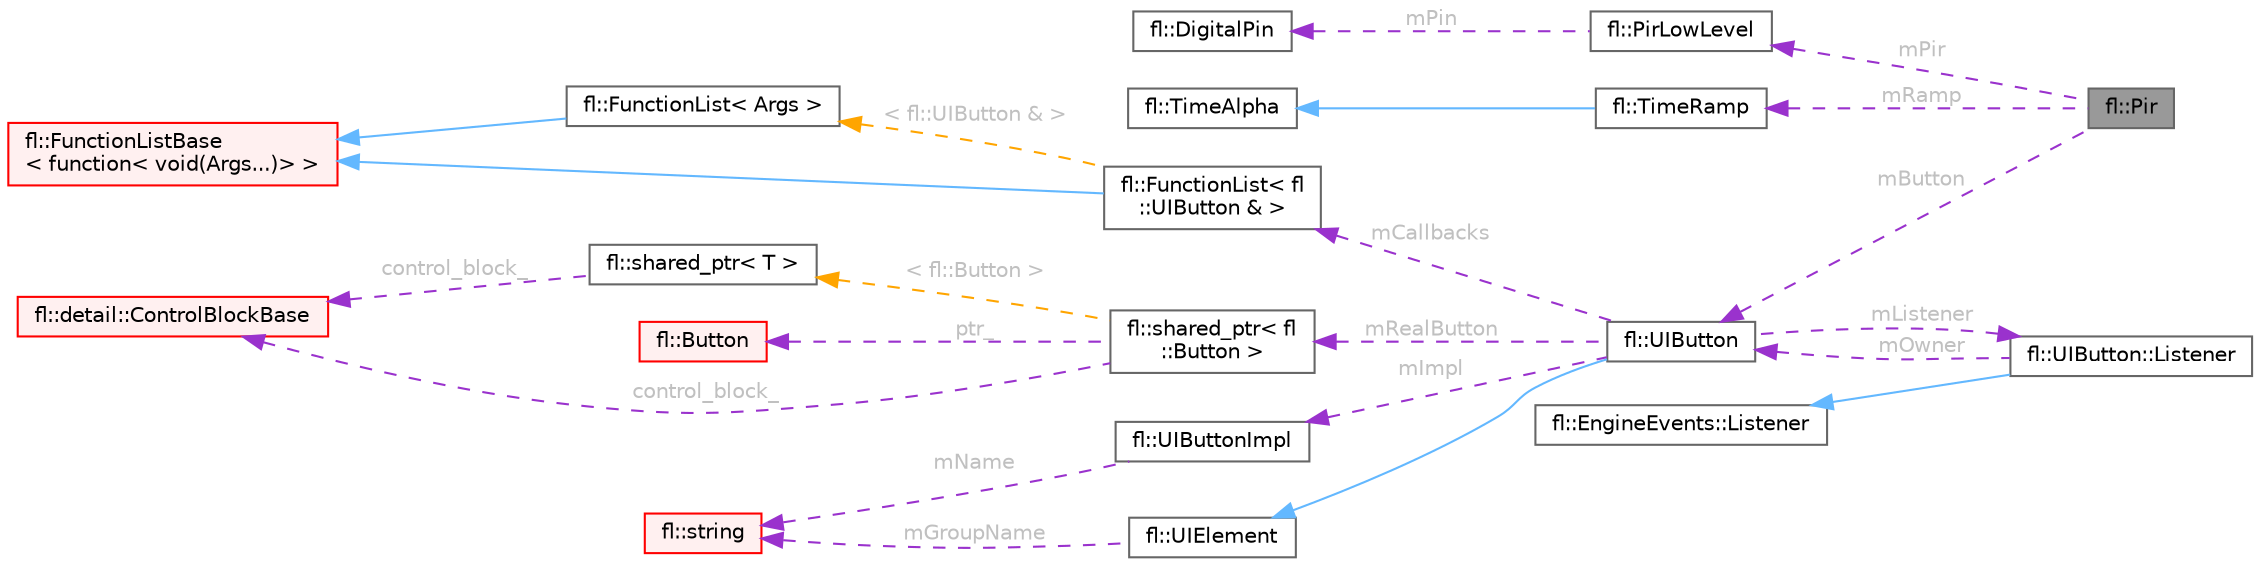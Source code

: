 digraph "fl::Pir"
{
 // INTERACTIVE_SVG=YES
 // LATEX_PDF_SIZE
  bgcolor="transparent";
  edge [fontname=Helvetica,fontsize=10,labelfontname=Helvetica,labelfontsize=10];
  node [fontname=Helvetica,fontsize=10,shape=box,height=0.2,width=0.4];
  rankdir="LR";
  Node1 [id="Node000001",label="fl::Pir",height=0.2,width=0.4,color="gray40", fillcolor="grey60", style="filled", fontcolor="black",tooltip=" "];
  Node2 -> Node1 [id="edge1_Node000001_Node000002",dir="back",color="darkorchid3",style="dashed",tooltip=" ",label=" mPir",fontcolor="grey" ];
  Node2 [id="Node000002",label="fl::PirLowLevel",height=0.2,width=0.4,color="gray40", fillcolor="white", style="filled",URL="$da/d06/classfl_1_1_pir_low_level.html",tooltip=" "];
  Node3 -> Node2 [id="edge2_Node000002_Node000003",dir="back",color="darkorchid3",style="dashed",tooltip=" ",label=" mPin",fontcolor="grey" ];
  Node3 [id="Node000003",label="fl::DigitalPin",height=0.2,width=0.4,color="gray40", fillcolor="white", style="filled",URL="$d0/d32/classfl_1_1_digital_pin.html",tooltip=" "];
  Node4 -> Node1 [id="edge3_Node000001_Node000004",dir="back",color="darkorchid3",style="dashed",tooltip=" ",label=" mRamp",fontcolor="grey" ];
  Node4 [id="Node000004",label="fl::TimeRamp",height=0.2,width=0.4,color="gray40", fillcolor="white", style="filled",URL="$d0/d9d/classfl_1_1_time_ramp.html",tooltip=" "];
  Node5 -> Node4 [id="edge4_Node000004_Node000005",dir="back",color="steelblue1",style="solid",tooltip=" "];
  Node5 [id="Node000005",label="fl::TimeAlpha",height=0.2,width=0.4,color="gray40", fillcolor="white", style="filled",URL="$d2/d4a/classfl_1_1_time_alpha.html",tooltip=" "];
  Node6 -> Node1 [id="edge5_Node000001_Node000006",dir="back",color="darkorchid3",style="dashed",tooltip=" ",label=" mButton",fontcolor="grey" ];
  Node6 [id="Node000006",label="fl::UIButton",height=0.2,width=0.4,color="gray40", fillcolor="white", style="filled",URL="$d3/d1d/classfl_1_1_u_i_button.html",tooltip=" "];
  Node7 -> Node6 [id="edge6_Node000006_Node000007",dir="back",color="steelblue1",style="solid",tooltip=" "];
  Node7 [id="Node000007",label="fl::UIElement",height=0.2,width=0.4,color="gray40", fillcolor="white", style="filled",URL="$df/d7b/classfl_1_1_u_i_element.html",tooltip=" "];
  Node8 -> Node7 [id="edge7_Node000007_Node000008",dir="back",color="darkorchid3",style="dashed",tooltip=" ",label=" mGroupName",fontcolor="grey" ];
  Node8 [id="Node000008",label="fl::string",height=0.2,width=0.4,color="red", fillcolor="#FFF0F0", style="filled",URL="$d2/db2/classfl_1_1string.html",tooltip=" "];
  Node11 -> Node6 [id="edge8_Node000006_Node000011",dir="back",color="darkorchid3",style="dashed",tooltip=" ",label=" mImpl",fontcolor="grey" ];
  Node11 [id="Node000011",label="fl::UIButtonImpl",height=0.2,width=0.4,color="gray40", fillcolor="white", style="filled",URL="$d6/d8d/classfl_1_1_u_i_button_impl.html",tooltip=" "];
  Node8 -> Node11 [id="edge9_Node000011_Node000008",dir="back",color="darkorchid3",style="dashed",tooltip=" ",label=" mName",fontcolor="grey" ];
  Node12 -> Node6 [id="edge10_Node000006_Node000012",dir="back",color="darkorchid3",style="dashed",tooltip=" ",label=" mCallbacks",fontcolor="grey" ];
  Node12 [id="Node000012",label="fl::FunctionList\< fl\l::UIButton & \>",height=0.2,width=0.4,color="gray40", fillcolor="white", style="filled",URL="$d1/d5d/classfl_1_1_function_list.html",tooltip=" "];
  Node13 -> Node12 [id="edge11_Node000012_Node000013",dir="back",color="steelblue1",style="solid",tooltip=" "];
  Node13 [id="Node000013",label="fl::FunctionListBase\l\< function\< void(Args...)\> \>",height=0.2,width=0.4,color="red", fillcolor="#FFF0F0", style="filled",URL="$d7/de3/classfl_1_1_function_list_base.html",tooltip=" "];
  Node19 -> Node12 [id="edge12_Node000012_Node000019",dir="back",color="orange",style="dashed",tooltip=" ",label=" \< fl::UIButton & \>",fontcolor="grey" ];
  Node19 [id="Node000019",label="fl::FunctionList\< Args \>",height=0.2,width=0.4,color="gray40", fillcolor="white", style="filled",URL="$d1/d5d/classfl_1_1_function_list.html",tooltip=" "];
  Node13 -> Node19 [id="edge13_Node000019_Node000013",dir="back",color="steelblue1",style="solid",tooltip=" "];
  Node20 -> Node6 [id="edge14_Node000006_Node000020",dir="back",color="darkorchid3",style="dashed",tooltip=" ",label=" mListener",fontcolor="grey" ];
  Node20 [id="Node000020",label="fl::UIButton::Listener",height=0.2,width=0.4,color="gray40", fillcolor="white", style="filled",URL="$d2/d68/structfl_1_1_u_i_button_1_1_listener.html",tooltip=" "];
  Node21 -> Node20 [id="edge15_Node000020_Node000021",dir="back",color="steelblue1",style="solid",tooltip=" "];
  Node21 [id="Node000021",label="fl::EngineEvents::Listener",height=0.2,width=0.4,color="gray40", fillcolor="white", style="filled",URL="$db/da2/classfl_1_1_engine_events_1_1_listener.html",tooltip=" "];
  Node6 -> Node20 [id="edge16_Node000020_Node000006",dir="back",color="darkorchid3",style="dashed",tooltip=" ",label=" mOwner",fontcolor="grey" ];
  Node22 -> Node6 [id="edge17_Node000006_Node000022",dir="back",color="darkorchid3",style="dashed",tooltip=" ",label=" mRealButton",fontcolor="grey" ];
  Node22 [id="Node000022",label="fl::shared_ptr\< fl\l::Button \>",height=0.2,width=0.4,color="gray40", fillcolor="white", style="filled",URL="$d1/d74/classfl_1_1shared__ptr.html",tooltip=" "];
  Node23 -> Node22 [id="edge18_Node000022_Node000023",dir="back",color="darkorchid3",style="dashed",tooltip=" ",label=" ptr_",fontcolor="grey" ];
  Node23 [id="Node000023",label="fl::Button",height=0.2,width=0.4,color="red", fillcolor="#FFF0F0", style="filled",URL="$d3/d85/classfl_1_1_button.html",tooltip=" "];
  Node29 -> Node22 [id="edge19_Node000022_Node000029",dir="back",color="darkorchid3",style="dashed",tooltip=" ",label=" control_block_",fontcolor="grey" ];
  Node29 [id="Node000029",label="fl::detail::ControlBlockBase",height=0.2,width=0.4,color="red", fillcolor="#FFF0F0", style="filled",URL="$d4/dc0/structfl_1_1detail_1_1_control_block_base.html",tooltip=" "];
  Node32 -> Node22 [id="edge20_Node000022_Node000032",dir="back",color="orange",style="dashed",tooltip=" ",label=" \< fl::Button \>",fontcolor="grey" ];
  Node32 [id="Node000032",label="fl::shared_ptr\< T \>",height=0.2,width=0.4,color="gray40", fillcolor="white", style="filled",URL="$d1/d74/classfl_1_1shared__ptr.html",tooltip=" "];
  Node29 -> Node32 [id="edge21_Node000032_Node000029",dir="back",color="darkorchid3",style="dashed",tooltip=" ",label=" control_block_",fontcolor="grey" ];
}
